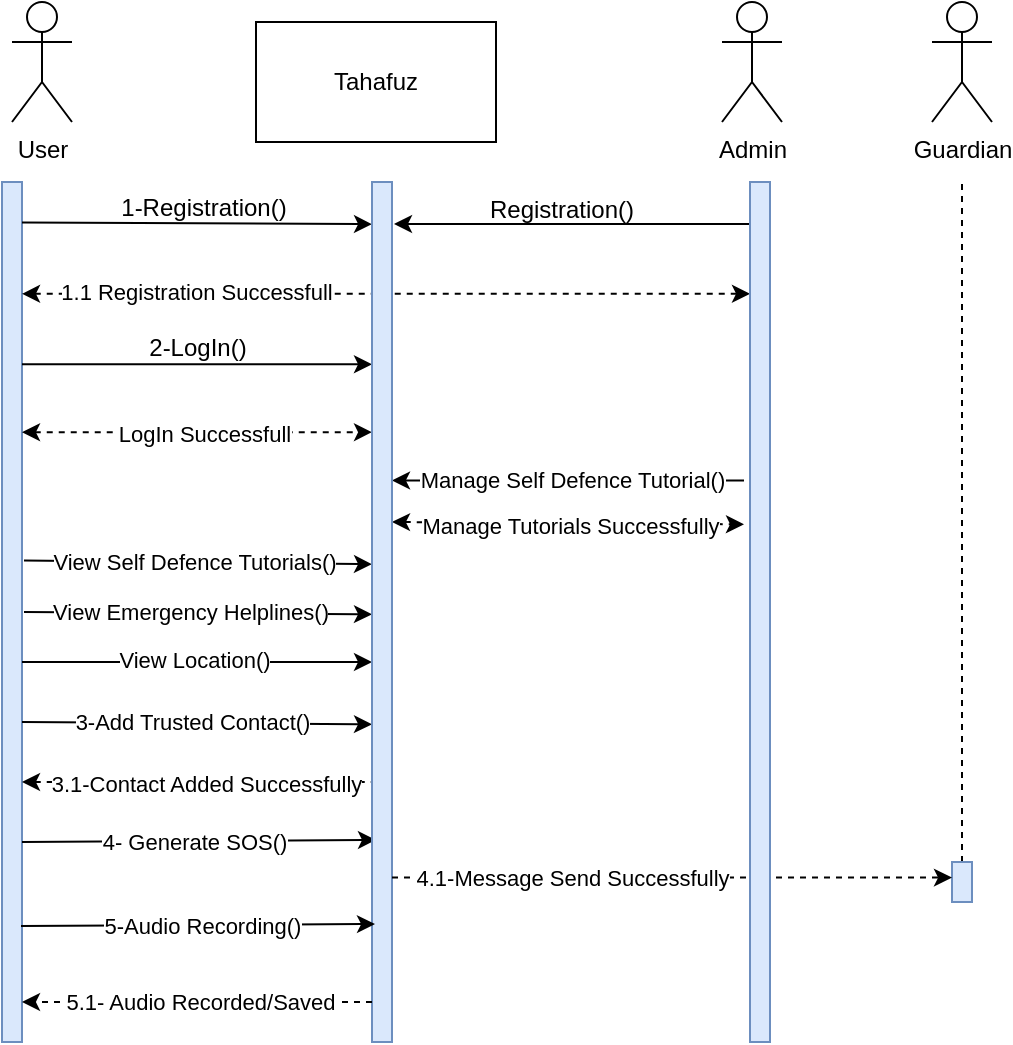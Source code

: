 <mxfile version="20.3.7" type="device"><diagram id="kgpKYQtTHZ0yAKxKKP6v" name="Page-1"><mxGraphModel dx="873" dy="1550" grid="1" gridSize="10" guides="1" tooltips="1" connect="1" arrows="1" fold="1" page="1" pageScale="1" pageWidth="850" pageHeight="1100" math="0" shadow="0"><root><mxCell id="0"/><mxCell id="1" parent="0"/><mxCell id="deNIq259ob3Jek_5CbOm-46" value="" style="endArrow=none;dashed=1;html=1;rounded=0;" edge="1" parent="1" source="deNIq259ob3Jek_5CbOm-12"><mxGeometry width="50" height="50" relative="1" as="geometry"><mxPoint x="599" y="-110" as="sourcePoint"/><mxPoint x="600" y="-440" as="targetPoint"/></mxGeometry></mxCell><mxCell id="deNIq259ob3Jek_5CbOm-1" value="User" style="shape=umlActor;verticalLabelPosition=bottom;verticalAlign=top;html=1;outlineConnect=0;" vertex="1" parent="1"><mxGeometry x="125" y="-530" width="30" height="60" as="geometry"/></mxCell><mxCell id="deNIq259ob3Jek_5CbOm-2" value="Admin" style="shape=umlActor;verticalLabelPosition=bottom;verticalAlign=top;html=1;outlineConnect=0;" vertex="1" parent="1"><mxGeometry x="480" y="-530" width="30" height="60" as="geometry"/></mxCell><mxCell id="deNIq259ob3Jek_5CbOm-3" value="Guardian" style="shape=umlActor;verticalLabelPosition=bottom;verticalAlign=top;html=1;outlineConnect=0;" vertex="1" parent="1"><mxGeometry x="585" y="-530" width="30" height="60" as="geometry"/></mxCell><mxCell id="deNIq259ob3Jek_5CbOm-4" value="Tahafuz" style="rounded=0;whiteSpace=wrap;html=1;" vertex="1" parent="1"><mxGeometry x="247" y="-520" width="120" height="60" as="geometry"/></mxCell><mxCell id="deNIq259ob3Jek_5CbOm-8" value="" style="html=1;points=[];perimeter=orthogonalPerimeter;fillColor=#dae8fc;strokeColor=#6c8ebf;" vertex="1" parent="1"><mxGeometry x="120" y="-440" width="10" height="430" as="geometry"/></mxCell><mxCell id="deNIq259ob3Jek_5CbOm-12" value="" style="html=1;points=[];perimeter=orthogonalPerimeter;fillColor=#dae8fc;strokeColor=#6c8ebf;" vertex="1" parent="1"><mxGeometry x="595" y="-100" width="10" height="20" as="geometry"/></mxCell><mxCell id="deNIq259ob3Jek_5CbOm-14" value="" style="endArrow=classic;html=1;rounded=0;entryX=0;entryY=0.049;entryDx=0;entryDy=0;entryPerimeter=0;exitX=1;exitY=0.047;exitDx=0;exitDy=0;exitPerimeter=0;" edge="1" parent="1" source="deNIq259ob3Jek_5CbOm-8" target="deNIq259ob3Jek_5CbOm-11"><mxGeometry width="50" height="50" relative="1" as="geometry"><mxPoint x="145" y="-420" as="sourcePoint"/><mxPoint x="295" y="-420" as="targetPoint"/></mxGeometry></mxCell><mxCell id="deNIq259ob3Jek_5CbOm-15" value="1-Registration()" style="text;html=1;strokeColor=none;fillColor=none;align=center;verticalAlign=middle;whiteSpace=wrap;rounded=0;" vertex="1" parent="1"><mxGeometry x="176" y="-442" width="90" height="30" as="geometry"/></mxCell><mxCell id="deNIq259ob3Jek_5CbOm-16" value="" style="endArrow=classic;html=1;rounded=0;" edge="1" parent="1"><mxGeometry width="50" height="50" relative="1" as="geometry"><mxPoint x="495" y="-419" as="sourcePoint"/><mxPoint x="316" y="-419" as="targetPoint"/></mxGeometry></mxCell><mxCell id="deNIq259ob3Jek_5CbOm-17" value="Registration()" style="text;html=1;strokeColor=none;fillColor=none;align=center;verticalAlign=middle;whiteSpace=wrap;rounded=0;" vertex="1" parent="1"><mxGeometry x="365" y="-441" width="70" height="30" as="geometry"/></mxCell><mxCell id="deNIq259ob3Jek_5CbOm-22" value="" style="html=1;labelBackgroundColor=#ffffff;startArrow=classic;startFill=1;startSize=6;endArrow=classic;endFill=1;endSize=6;jettySize=auto;orthogonalLoop=1;strokeWidth=1;dashed=1;fontSize=14;rounded=0;exitX=1;exitY=0.13;exitDx=0;exitDy=0;exitPerimeter=0;" edge="1" parent="1" source="deNIq259ob3Jek_5CbOm-8" target="deNIq259ob3Jek_5CbOm-10"><mxGeometry width="60" height="60" relative="1" as="geometry"><mxPoint x="145" y="-385.88" as="sourcePoint"/><mxPoint x="473" y="-386.87" as="targetPoint"/><Array as="points"/></mxGeometry></mxCell><mxCell id="deNIq259ob3Jek_5CbOm-23" value="1.1 Registration Successfull" style="edgeLabel;html=1;align=center;verticalAlign=middle;resizable=0;points=[];" vertex="1" connectable="0" parent="deNIq259ob3Jek_5CbOm-22"><mxGeometry x="-0.616" y="1" relative="1" as="geometry"><mxPoint x="17" as="offset"/></mxGeometry></mxCell><mxCell id="deNIq259ob3Jek_5CbOm-24" value="" style="endArrow=classic;html=1;rounded=0;entryX=0;entryY=0.064;entryDx=0;entryDy=0;entryPerimeter=0;" edge="1" parent="1" source="deNIq259ob3Jek_5CbOm-8"><mxGeometry width="50" height="50" relative="1" as="geometry"><mxPoint x="135" y="-350" as="sourcePoint"/><mxPoint x="305" y="-348.88" as="targetPoint"/></mxGeometry></mxCell><mxCell id="deNIq259ob3Jek_5CbOm-25" value="2-LogIn()" style="text;html=1;strokeColor=none;fillColor=none;align=center;verticalAlign=middle;whiteSpace=wrap;rounded=0;" vertex="1" parent="1"><mxGeometry x="173" y="-372" width="90" height="30" as="geometry"/></mxCell><mxCell id="deNIq259ob3Jek_5CbOm-30" value="" style="html=1;labelBackgroundColor=#ffffff;startArrow=classic;startFill=1;startSize=6;endArrow=classic;endFill=1;endSize=6;jettySize=auto;orthogonalLoop=1;strokeWidth=1;dashed=1;fontSize=14;rounded=0;" edge="1" parent="1" source="deNIq259ob3Jek_5CbOm-8"><mxGeometry width="60" height="60" relative="1" as="geometry"><mxPoint x="145" y="-314.9" as="sourcePoint"/><mxPoint x="305" y="-314.9" as="targetPoint"/></mxGeometry></mxCell><mxCell id="deNIq259ob3Jek_5CbOm-31" value="LogIn Successfull" style="edgeLabel;html=1;align=center;verticalAlign=middle;resizable=0;points=[];" vertex="1" connectable="0" parent="deNIq259ob3Jek_5CbOm-30"><mxGeometry x="0.237" y="-1" relative="1" as="geometry"><mxPoint x="-17" as="offset"/></mxGeometry></mxCell><mxCell id="deNIq259ob3Jek_5CbOm-33" value="" style="endArrow=classic;html=1;rounded=0;entryX=1;entryY=0.347;entryDx=0;entryDy=0;entryPerimeter=0;exitX=-0.3;exitY=0.347;exitDx=0;exitDy=0;exitPerimeter=0;" edge="1" parent="1" source="deNIq259ob3Jek_5CbOm-10" target="deNIq259ob3Jek_5CbOm-11"><mxGeometry width="50" height="50" relative="1" as="geometry"><mxPoint x="475" y="-290" as="sourcePoint"/><mxPoint x="475" y="-330" as="targetPoint"/></mxGeometry></mxCell><mxCell id="deNIq259ob3Jek_5CbOm-34" value="Manage Self Defence Tutorial()" style="edgeLabel;html=1;align=center;verticalAlign=middle;resizable=0;points=[];" vertex="1" connectable="0" parent="deNIq259ob3Jek_5CbOm-33"><mxGeometry x="-0.341" relative="1" as="geometry"><mxPoint x="-28" as="offset"/></mxGeometry></mxCell><mxCell id="deNIq259ob3Jek_5CbOm-35" value="" style="html=1;labelBackgroundColor=#ffffff;startArrow=classic;startFill=1;startSize=6;endArrow=classic;endFill=1;endSize=6;jettySize=auto;orthogonalLoop=1;strokeWidth=1;dashed=1;fontSize=14;rounded=0;entryX=-0.3;entryY=0.398;entryDx=0;entryDy=0;entryPerimeter=0;" edge="1" parent="1" target="deNIq259ob3Jek_5CbOm-10"><mxGeometry width="60" height="60" relative="1" as="geometry"><mxPoint x="315" y="-270" as="sourcePoint"/><mxPoint x="481" y="-270" as="targetPoint"/></mxGeometry></mxCell><mxCell id="deNIq259ob3Jek_5CbOm-36" value="Manage Tutorials Successfully" style="edgeLabel;html=1;align=center;verticalAlign=middle;resizable=0;points=[];" vertex="1" connectable="0" parent="deNIq259ob3Jek_5CbOm-35"><mxGeometry x="0.237" y="-1" relative="1" as="geometry"><mxPoint x="-20" as="offset"/></mxGeometry></mxCell><mxCell id="deNIq259ob3Jek_5CbOm-37" value="" style="endArrow=classic;html=1;rounded=0;entryX=0;entryY=0.064;entryDx=0;entryDy=0;entryPerimeter=0;exitX=1.1;exitY=0.44;exitDx=0;exitDy=0;exitPerimeter=0;" edge="1" parent="1" source="deNIq259ob3Jek_5CbOm-8"><mxGeometry width="50" height="50" relative="1" as="geometry"><mxPoint x="145" y="-250" as="sourcePoint"/><mxPoint x="305" y="-248.88" as="targetPoint"/></mxGeometry></mxCell><mxCell id="deNIq259ob3Jek_5CbOm-38" value="&lt;span style=&quot;color: rgba(0, 0, 0, 0); font-family: monospace; font-size: 0px; text-align: start; background-color: rgb(248, 249, 250);&quot;&gt;%3CmxGraphModel%3E%3Croot%3E%3CmxCell%20id%3D%220%22%2F%3E%3CmxCell%20id%3D%221%22%20parent%3D%220%22%2F%3E%3CmxCell%20id%3D%222%22%20value%3D%22%22%20style%3D%22endArrow%3Dclassic%3Bhtml%3D1%3Brounded%3D0%3BentryX%3D0%3BentryY%3D0.064%3BentryDx%3D0%3BentryDy%3D0%3BentryPerimeter%3D0%3B%22%20edge%3D%221%22%20parent%3D%221%22%3E%3CmxGeometry%20width%3D%2250%22%20height%3D%2250%22%20relative%3D%221%22%20as%3D%22geometry%22%3E%3CmxPoint%20x%3D%22120%22%20y%3D%22140%22%20as%3D%22sourcePoint%22%2F%3E%3CmxPoint%20x%3D%22280%22%20y%3D%22141.12%22%20as%3D%22targetPoint%22%2F%3E%3C%2FmxGeometry%3E%3C%2FmxCell%3E%3C%2Froot%3E%3C%2FmxGraphModel%3EV&lt;/span&gt;" style="edgeLabel;html=1;align=center;verticalAlign=middle;resizable=0;points=[];" vertex="1" connectable="0" parent="deNIq259ob3Jek_5CbOm-37"><mxGeometry x="0.325" y="1" relative="1" as="geometry"><mxPoint x="-29" as="offset"/></mxGeometry></mxCell><mxCell id="deNIq259ob3Jek_5CbOm-39" value="View Self Defence Tutorials()" style="edgeLabel;html=1;align=center;verticalAlign=middle;resizable=0;points=[];" vertex="1" connectable="0" parent="deNIq259ob3Jek_5CbOm-37"><mxGeometry x="0.137" y="1" relative="1" as="geometry"><mxPoint x="-14" as="offset"/></mxGeometry></mxCell><mxCell id="deNIq259ob3Jek_5CbOm-40" value="" style="endArrow=classic;html=1;rounded=0;entryX=0;entryY=0.064;entryDx=0;entryDy=0;entryPerimeter=0;exitX=1.1;exitY=0.5;exitDx=0;exitDy=0;exitPerimeter=0;" edge="1" parent="1" source="deNIq259ob3Jek_5CbOm-8"><mxGeometry width="50" height="50" relative="1" as="geometry"><mxPoint x="145" y="-225" as="sourcePoint"/><mxPoint x="305" y="-223.88" as="targetPoint"/></mxGeometry></mxCell><mxCell id="deNIq259ob3Jek_5CbOm-41" value="&lt;span style=&quot;color: rgba(0, 0, 0, 0); font-family: monospace; font-size: 0px; text-align: start; background-color: rgb(248, 249, 250);&quot;&gt;%3CmxGraphModel%3E%3Croot%3E%3CmxCell%20id%3D%220%22%2F%3E%3CmxCell%20id%3D%221%22%20parent%3D%220%22%2F%3E%3CmxCell%20id%3D%222%22%20value%3D%22%22%20style%3D%22endArrow%3Dclassic%3Bhtml%3D1%3Brounded%3D0%3BentryX%3D0%3BentryY%3D0.064%3BentryDx%3D0%3BentryDy%3D0%3BentryPerimeter%3D0%3B%22%20edge%3D%221%22%20parent%3D%221%22%3E%3CmxGeometry%20width%3D%2250%22%20height%3D%2250%22%20relative%3D%221%22%20as%3D%22geometry%22%3E%3CmxPoint%20x%3D%22120%22%20y%3D%22140%22%20as%3D%22sourcePoint%22%2F%3E%3CmxPoint%20x%3D%22280%22%20y%3D%22141.12%22%20as%3D%22targetPoint%22%2F%3E%3C%2FmxGeometry%3E%3C%2FmxCell%3E%3C%2Froot%3E%3C%2FmxGraphModel%3EV&lt;/span&gt;" style="edgeLabel;html=1;align=center;verticalAlign=middle;resizable=0;points=[];" vertex="1" connectable="0" parent="deNIq259ob3Jek_5CbOm-40"><mxGeometry x="0.325" y="1" relative="1" as="geometry"><mxPoint x="-29" as="offset"/></mxGeometry></mxCell><mxCell id="deNIq259ob3Jek_5CbOm-42" value="View Emergency Helplines()" style="edgeLabel;html=1;align=center;verticalAlign=middle;resizable=0;points=[];" vertex="1" connectable="0" parent="deNIq259ob3Jek_5CbOm-40"><mxGeometry x="0.137" y="1" relative="1" as="geometry"><mxPoint x="-16" as="offset"/></mxGeometry></mxCell><mxCell id="deNIq259ob3Jek_5CbOm-43" value="" style="endArrow=classic;html=1;rounded=0;exitX=1;exitY=0.558;exitDx=0;exitDy=0;exitPerimeter=0;" edge="1" parent="1" source="deNIq259ob3Jek_5CbOm-8"><mxGeometry width="50" height="50" relative="1" as="geometry"><mxPoint x="145" y="-200" as="sourcePoint"/><mxPoint x="305" y="-200" as="targetPoint"/></mxGeometry></mxCell><mxCell id="deNIq259ob3Jek_5CbOm-44" value="&lt;span style=&quot;color: rgba(0, 0, 0, 0); font-family: monospace; font-size: 0px; text-align: start; background-color: rgb(248, 249, 250);&quot;&gt;%3CmxGraphModel%3E%3Croot%3E%3CmxCell%20id%3D%220%22%2F%3E%3CmxCell%20id%3D%221%22%20parent%3D%220%22%2F%3E%3CmxCell%20id%3D%222%22%20value%3D%22%22%20style%3D%22endArrow%3Dclassic%3Bhtml%3D1%3Brounded%3D0%3BentryX%3D0%3BentryY%3D0.064%3BentryDx%3D0%3BentryDy%3D0%3BentryPerimeter%3D0%3B%22%20edge%3D%221%22%20parent%3D%221%22%3E%3CmxGeometry%20width%3D%2250%22%20height%3D%2250%22%20relative%3D%221%22%20as%3D%22geometry%22%3E%3CmxPoint%20x%3D%22120%22%20y%3D%22140%22%20as%3D%22sourcePoint%22%2F%3E%3CmxPoint%20x%3D%22280%22%20y%3D%22141.12%22%20as%3D%22targetPoint%22%2F%3E%3C%2FmxGeometry%3E%3C%2FmxCell%3E%3C%2Froot%3E%3C%2FmxGraphModel%3EV&lt;/span&gt;" style="edgeLabel;html=1;align=center;verticalAlign=middle;resizable=0;points=[];" vertex="1" connectable="0" parent="deNIq259ob3Jek_5CbOm-43"><mxGeometry x="0.325" y="1" relative="1" as="geometry"><mxPoint x="-29" as="offset"/></mxGeometry></mxCell><mxCell id="deNIq259ob3Jek_5CbOm-45" value="View Location()" style="edgeLabel;html=1;align=center;verticalAlign=middle;resizable=0;points=[];" vertex="1" connectable="0" parent="deNIq259ob3Jek_5CbOm-43"><mxGeometry x="0.137" y="1" relative="1" as="geometry"><mxPoint x="-14" as="offset"/></mxGeometry></mxCell><mxCell id="deNIq259ob3Jek_5CbOm-47" value="" style="endArrow=classic;html=1;rounded=0;entryX=0;entryY=0.064;entryDx=0;entryDy=0;entryPerimeter=0;exitX=1;exitY=0.628;exitDx=0;exitDy=0;exitPerimeter=0;" edge="1" parent="1" source="deNIq259ob3Jek_5CbOm-8"><mxGeometry width="50" height="50" relative="1" as="geometry"><mxPoint x="145" y="-170" as="sourcePoint"/><mxPoint x="305" y="-168.88" as="targetPoint"/></mxGeometry></mxCell><mxCell id="deNIq259ob3Jek_5CbOm-48" value="&lt;span style=&quot;color: rgba(0, 0, 0, 0); font-family: monospace; font-size: 0px; text-align: start; background-color: rgb(248, 249, 250);&quot;&gt;%3CmxGraphModel%3E%3Croot%3E%3CmxCell%20id%3D%220%22%2F%3E%3CmxCell%20id%3D%221%22%20parent%3D%220%22%2F%3E%3CmxCell%20id%3D%222%22%20value%3D%22%22%20style%3D%22endArrow%3Dclassic%3Bhtml%3D1%3Brounded%3D0%3BentryX%3D0%3BentryY%3D0.064%3BentryDx%3D0%3BentryDy%3D0%3BentryPerimeter%3D0%3B%22%20edge%3D%221%22%20parent%3D%221%22%3E%3CmxGeometry%20width%3D%2250%22%20height%3D%2250%22%20relative%3D%221%22%20as%3D%22geometry%22%3E%3CmxPoint%20x%3D%22120%22%20y%3D%22140%22%20as%3D%22sourcePoint%22%2F%3E%3CmxPoint%20x%3D%22280%22%20y%3D%22141.12%22%20as%3D%22targetPoint%22%2F%3E%3C%2FmxGeometry%3E%3C%2FmxCell%3E%3C%2Froot%3E%3C%2FmxGraphModel%3EV&lt;/span&gt;" style="edgeLabel;html=1;align=center;verticalAlign=middle;resizable=0;points=[];" vertex="1" connectable="0" parent="deNIq259ob3Jek_5CbOm-47"><mxGeometry x="0.325" y="1" relative="1" as="geometry"><mxPoint x="-29" as="offset"/></mxGeometry></mxCell><mxCell id="deNIq259ob3Jek_5CbOm-49" value="3-Add Trusted Contact()" style="edgeLabel;html=1;align=center;verticalAlign=middle;resizable=0;points=[];" vertex="1" connectable="0" parent="deNIq259ob3Jek_5CbOm-47"><mxGeometry x="0.137" y="1" relative="1" as="geometry"><mxPoint x="-15" as="offset"/></mxGeometry></mxCell><mxCell id="deNIq259ob3Jek_5CbOm-51" value="" style="html=1;labelBackgroundColor=#ffffff;startArrow=classic;startFill=1;startSize=6;endArrow=none;endFill=0;endSize=6;jettySize=auto;orthogonalLoop=1;strokeWidth=1;dashed=1;fontSize=14;rounded=0;" edge="1" parent="1" source="deNIq259ob3Jek_5CbOm-8"><mxGeometry width="60" height="60" relative="1" as="geometry"><mxPoint x="135" y="-140" as="sourcePoint"/><mxPoint x="305" y="-140" as="targetPoint"/></mxGeometry></mxCell><mxCell id="deNIq259ob3Jek_5CbOm-52" value="3.1-Contact Added Successfully" style="edgeLabel;html=1;align=center;verticalAlign=middle;resizable=0;points=[];" vertex="1" connectable="0" parent="deNIq259ob3Jek_5CbOm-51"><mxGeometry x="0.237" y="-1" relative="1" as="geometry"><mxPoint x="-16" as="offset"/></mxGeometry></mxCell><mxCell id="deNIq259ob3Jek_5CbOm-56" value="" style="endArrow=classic;html=1;rounded=0;entryX=0.2;entryY=0.765;entryDx=0;entryDy=0;entryPerimeter=0;exitX=1;exitY=0.047;exitDx=0;exitDy=0;exitPerimeter=0;" edge="1" parent="1" target="deNIq259ob3Jek_5CbOm-11"><mxGeometry width="50" height="50" relative="1" as="geometry"><mxPoint x="130" y="-110.0" as="sourcePoint"/><mxPoint x="305" y="-109.14" as="targetPoint"/></mxGeometry></mxCell><mxCell id="deNIq259ob3Jek_5CbOm-57" value="4- Generate SOS()" style="edgeLabel;html=1;align=center;verticalAlign=middle;resizable=0;points=[];" vertex="1" connectable="0" parent="deNIq259ob3Jek_5CbOm-56"><mxGeometry x="0.291" relative="1" as="geometry"><mxPoint x="-29" as="offset"/></mxGeometry></mxCell><mxCell id="deNIq259ob3Jek_5CbOm-11" value="" style="html=1;points=[];perimeter=orthogonalPerimeter;fillColor=#dae8fc;strokeColor=#6c8ebf;" vertex="1" parent="1"><mxGeometry x="305" y="-440" width="10" height="430" as="geometry"/></mxCell><mxCell id="deNIq259ob3Jek_5CbOm-58" value="" style="html=1;labelBackgroundColor=#ffffff;startArrow=none;startFill=0;startSize=6;endArrow=classic;endFill=1;endSize=6;jettySize=auto;orthogonalLoop=1;strokeWidth=1;dashed=1;fontSize=14;rounded=0;exitX=1;exitY=0.767;exitDx=0;exitDy=0;exitPerimeter=0;" edge="1" parent="1" target="deNIq259ob3Jek_5CbOm-12"><mxGeometry width="60" height="60" relative="1" as="geometry"><mxPoint x="315" y="-92.19" as="sourcePoint"/><mxPoint x="591" y="-92" as="targetPoint"/></mxGeometry></mxCell><mxCell id="deNIq259ob3Jek_5CbOm-59" value="4.1-Message Send Successfully" style="edgeLabel;html=1;align=center;verticalAlign=middle;resizable=0;points=[];" vertex="1" connectable="0" parent="deNIq259ob3Jek_5CbOm-58"><mxGeometry x="-0.357" relative="1" as="geometry"><mxPoint as="offset"/></mxGeometry></mxCell><mxCell id="deNIq259ob3Jek_5CbOm-10" value="" style="html=1;points=[];perimeter=orthogonalPerimeter;fillColor=#dae8fc;strokeColor=#6c8ebf;" vertex="1" parent="1"><mxGeometry x="494" y="-440" width="10" height="430" as="geometry"/></mxCell><mxCell id="deNIq259ob3Jek_5CbOm-60" value="" style="endArrow=classic;html=1;rounded=0;entryX=0.2;entryY=0.765;entryDx=0;entryDy=0;entryPerimeter=0;exitX=1;exitY=0.047;exitDx=0;exitDy=0;exitPerimeter=0;" edge="1" parent="1"><mxGeometry width="50" height="50" relative="1" as="geometry"><mxPoint x="129.5" y="-67.95" as="sourcePoint"/><mxPoint x="306.5" y="-69.0" as="targetPoint"/></mxGeometry></mxCell><mxCell id="deNIq259ob3Jek_5CbOm-61" value="5-Audio Recording()" style="edgeLabel;html=1;align=center;verticalAlign=middle;resizable=0;points=[];" vertex="1" connectable="0" parent="deNIq259ob3Jek_5CbOm-60"><mxGeometry x="0.291" relative="1" as="geometry"><mxPoint x="-24" as="offset"/></mxGeometry></mxCell><mxCell id="deNIq259ob3Jek_5CbOm-62" value="" style="html=1;labelBackgroundColor=#ffffff;startArrow=none;startFill=0;startSize=6;endArrow=classic;endFill=1;endSize=6;jettySize=auto;orthogonalLoop=1;strokeWidth=1;dashed=1;fontSize=14;rounded=0;" edge="1" parent="1"><mxGeometry width="60" height="60" relative="1" as="geometry"><mxPoint x="305" y="-30" as="sourcePoint"/><mxPoint x="130" y="-30" as="targetPoint"/></mxGeometry></mxCell><mxCell id="deNIq259ob3Jek_5CbOm-63" value="5.1- Audio Recorded/Saved" style="edgeLabel;html=1;align=center;verticalAlign=middle;resizable=0;points=[];" vertex="1" connectable="0" parent="deNIq259ob3Jek_5CbOm-62"><mxGeometry x="-0.357" relative="1" as="geometry"><mxPoint x="-30" as="offset"/></mxGeometry></mxCell></root></mxGraphModel></diagram></mxfile>